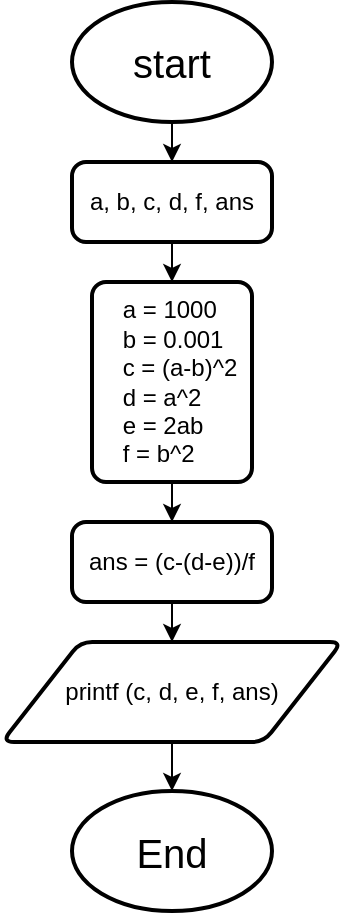 <mxfile version="22.1.0" type="device">
  <diagram name="Сторінка-1" id="nZc5sA2cTrUfa12h9Miy">
    <mxGraphModel dx="646" dy="447" grid="1" gridSize="10" guides="1" tooltips="1" connect="1" arrows="1" fold="1" page="1" pageScale="1" pageWidth="827" pageHeight="1169" math="0" shadow="0">
      <root>
        <mxCell id="0" />
        <mxCell id="1" parent="0" />
        <mxCell id="PTJzBB4c3wsSKYrAEiKh-5" value="" style="edgeStyle=orthogonalEdgeStyle;rounded=0;orthogonalLoop=1;jettySize=auto;html=1;" edge="1" parent="1" source="PTJzBB4c3wsSKYrAEiKh-2" target="PTJzBB4c3wsSKYrAEiKh-3">
          <mxGeometry relative="1" as="geometry" />
        </mxCell>
        <mxCell id="PTJzBB4c3wsSKYrAEiKh-2" value="&lt;font style=&quot;font-size: 20px;&quot;&gt;start&lt;/font&gt;" style="strokeWidth=2;html=1;shape=mxgraph.flowchart.start_1;whiteSpace=wrap;" vertex="1" parent="1">
          <mxGeometry x="350" y="130" width="100" height="60" as="geometry" />
        </mxCell>
        <mxCell id="PTJzBB4c3wsSKYrAEiKh-7" value="" style="edgeStyle=orthogonalEdgeStyle;rounded=0;orthogonalLoop=1;jettySize=auto;html=1;" edge="1" parent="1" source="PTJzBB4c3wsSKYrAEiKh-3" target="PTJzBB4c3wsSKYrAEiKh-6">
          <mxGeometry relative="1" as="geometry" />
        </mxCell>
        <mxCell id="PTJzBB4c3wsSKYrAEiKh-3" value="a, b, c, d, f, ans" style="rounded=1;whiteSpace=wrap;html=1;absoluteArcSize=1;arcSize=14;strokeWidth=2;" vertex="1" parent="1">
          <mxGeometry x="350" y="210" width="100" height="40" as="geometry" />
        </mxCell>
        <mxCell id="PTJzBB4c3wsSKYrAEiKh-9" value="" style="edgeStyle=orthogonalEdgeStyle;rounded=0;orthogonalLoop=1;jettySize=auto;html=1;" edge="1" parent="1" source="PTJzBB4c3wsSKYrAEiKh-6" target="PTJzBB4c3wsSKYrAEiKh-8">
          <mxGeometry relative="1" as="geometry" />
        </mxCell>
        <mxCell id="PTJzBB4c3wsSKYrAEiKh-6" value="&lt;blockquote style=&quot;margin: 0 0 0 40px; border: none; padding: 0px;&quot;&gt;&lt;/blockquote&gt;&lt;span style=&quot;white-space: pre;&quot;&gt;&amp;nbsp;   &lt;/span&gt;a = 1000&lt;br&gt;&lt;blockquote style=&quot;margin: 0 0 0 40px; border: none; padding: 0px;&quot;&gt;&lt;/blockquote&gt;&amp;nbsp; &amp;nbsp; b = 0.001&lt;br&gt;&lt;blockquote style=&quot;margin: 0 0 0 40px; border: none; padding: 0px;&quot;&gt;&lt;/blockquote&gt;&amp;nbsp; &amp;nbsp; c = (a-b)^2&lt;br&gt;&lt;blockquote style=&quot;margin: 0 0 0 40px; border: none; padding: 0px;&quot;&gt;&lt;/blockquote&gt;&amp;nbsp; &amp;nbsp; d = a^2&lt;br&gt;&lt;blockquote style=&quot;margin: 0 0 0 40px; border: none; padding: 0px;&quot;&gt;&lt;/blockquote&gt;&amp;nbsp; &amp;nbsp; e = 2ab&lt;br&gt;&lt;div style=&quot;&quot;&gt;&amp;nbsp; &amp;nbsp; f = b^2&lt;/div&gt;" style="rounded=1;whiteSpace=wrap;html=1;absoluteArcSize=1;arcSize=14;strokeWidth=2;align=left;" vertex="1" parent="1">
          <mxGeometry x="360" y="270" width="80" height="100" as="geometry" />
        </mxCell>
        <mxCell id="PTJzBB4c3wsSKYrAEiKh-11" value="" style="edgeStyle=orthogonalEdgeStyle;rounded=0;orthogonalLoop=1;jettySize=auto;html=1;" edge="1" parent="1" source="PTJzBB4c3wsSKYrAEiKh-8" target="PTJzBB4c3wsSKYrAEiKh-10">
          <mxGeometry relative="1" as="geometry" />
        </mxCell>
        <mxCell id="PTJzBB4c3wsSKYrAEiKh-8" value="ans = (c-(d-e))/f" style="rounded=1;whiteSpace=wrap;html=1;absoluteArcSize=1;arcSize=14;strokeWidth=2;" vertex="1" parent="1">
          <mxGeometry x="350" y="390" width="100" height="40" as="geometry" />
        </mxCell>
        <mxCell id="PTJzBB4c3wsSKYrAEiKh-13" value="" style="edgeStyle=orthogonalEdgeStyle;rounded=0;orthogonalLoop=1;jettySize=auto;html=1;" edge="1" parent="1" source="PTJzBB4c3wsSKYrAEiKh-10" target="PTJzBB4c3wsSKYrAEiKh-12">
          <mxGeometry relative="1" as="geometry" />
        </mxCell>
        <mxCell id="PTJzBB4c3wsSKYrAEiKh-10" value="printf (c, d, e, f, ans)" style="shape=parallelogram;html=1;strokeWidth=2;perimeter=parallelogramPerimeter;whiteSpace=wrap;rounded=1;arcSize=12;size=0.23;" vertex="1" parent="1">
          <mxGeometry x="315" y="450" width="170" height="50" as="geometry" />
        </mxCell>
        <mxCell id="PTJzBB4c3wsSKYrAEiKh-12" value="&lt;font style=&quot;font-size: 20px;&quot;&gt;End&lt;/font&gt;" style="strokeWidth=2;html=1;shape=mxgraph.flowchart.start_1;whiteSpace=wrap;" vertex="1" parent="1">
          <mxGeometry x="350" y="524.5" width="100" height="60" as="geometry" />
        </mxCell>
      </root>
    </mxGraphModel>
  </diagram>
</mxfile>
